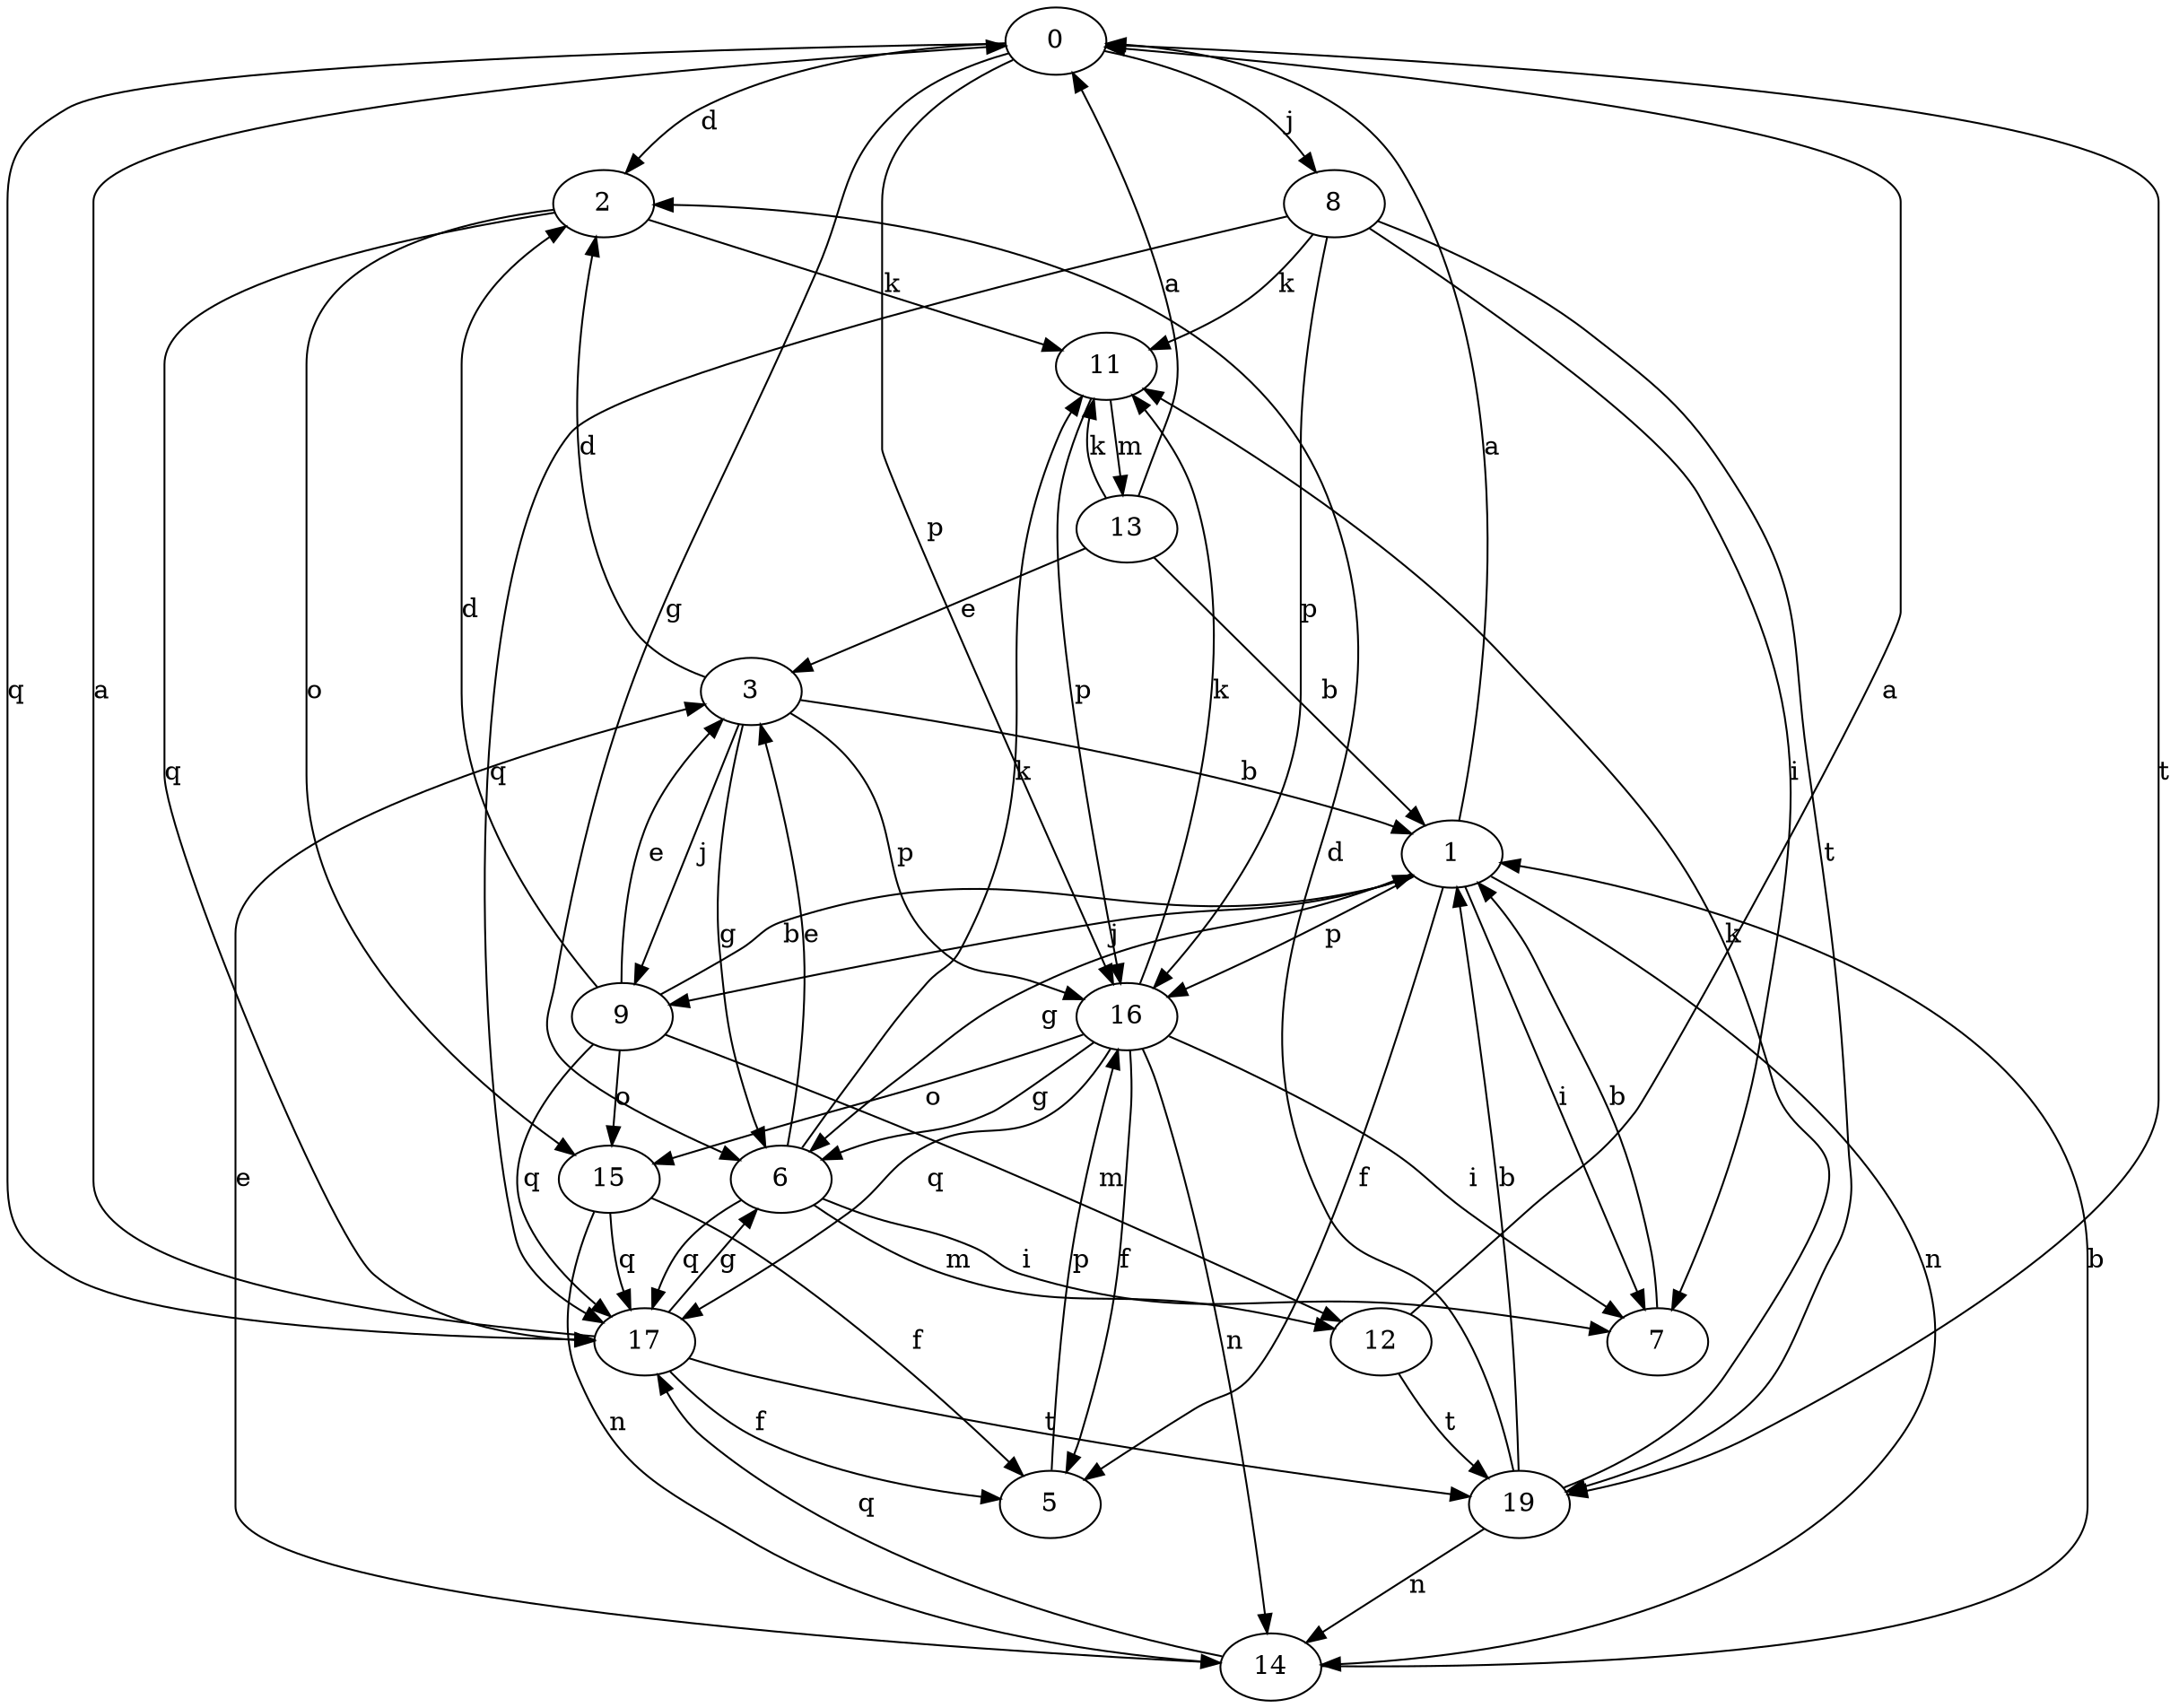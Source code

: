 strict digraph  {
0;
1;
2;
3;
5;
6;
7;
8;
9;
11;
12;
13;
14;
15;
16;
17;
19;
0 -> 2  [label=d];
0 -> 6  [label=g];
0 -> 8  [label=j];
0 -> 16  [label=p];
0 -> 17  [label=q];
0 -> 19  [label=t];
1 -> 0  [label=a];
1 -> 5  [label=f];
1 -> 6  [label=g];
1 -> 7  [label=i];
1 -> 9  [label=j];
1 -> 14  [label=n];
1 -> 16  [label=p];
2 -> 11  [label=k];
2 -> 15  [label=o];
2 -> 17  [label=q];
3 -> 1  [label=b];
3 -> 2  [label=d];
3 -> 6  [label=g];
3 -> 9  [label=j];
3 -> 16  [label=p];
5 -> 16  [label=p];
6 -> 3  [label=e];
6 -> 7  [label=i];
6 -> 11  [label=k];
6 -> 12  [label=m];
6 -> 17  [label=q];
7 -> 1  [label=b];
8 -> 7  [label=i];
8 -> 11  [label=k];
8 -> 16  [label=p];
8 -> 17  [label=q];
8 -> 19  [label=t];
9 -> 1  [label=b];
9 -> 2  [label=d];
9 -> 3  [label=e];
9 -> 12  [label=m];
9 -> 15  [label=o];
9 -> 17  [label=q];
11 -> 13  [label=m];
11 -> 16  [label=p];
12 -> 0  [label=a];
12 -> 19  [label=t];
13 -> 0  [label=a];
13 -> 1  [label=b];
13 -> 3  [label=e];
13 -> 11  [label=k];
14 -> 1  [label=b];
14 -> 3  [label=e];
14 -> 17  [label=q];
15 -> 5  [label=f];
15 -> 14  [label=n];
15 -> 17  [label=q];
16 -> 5  [label=f];
16 -> 6  [label=g];
16 -> 7  [label=i];
16 -> 11  [label=k];
16 -> 14  [label=n];
16 -> 15  [label=o];
16 -> 17  [label=q];
17 -> 0  [label=a];
17 -> 5  [label=f];
17 -> 6  [label=g];
17 -> 19  [label=t];
19 -> 1  [label=b];
19 -> 2  [label=d];
19 -> 11  [label=k];
19 -> 14  [label=n];
}
